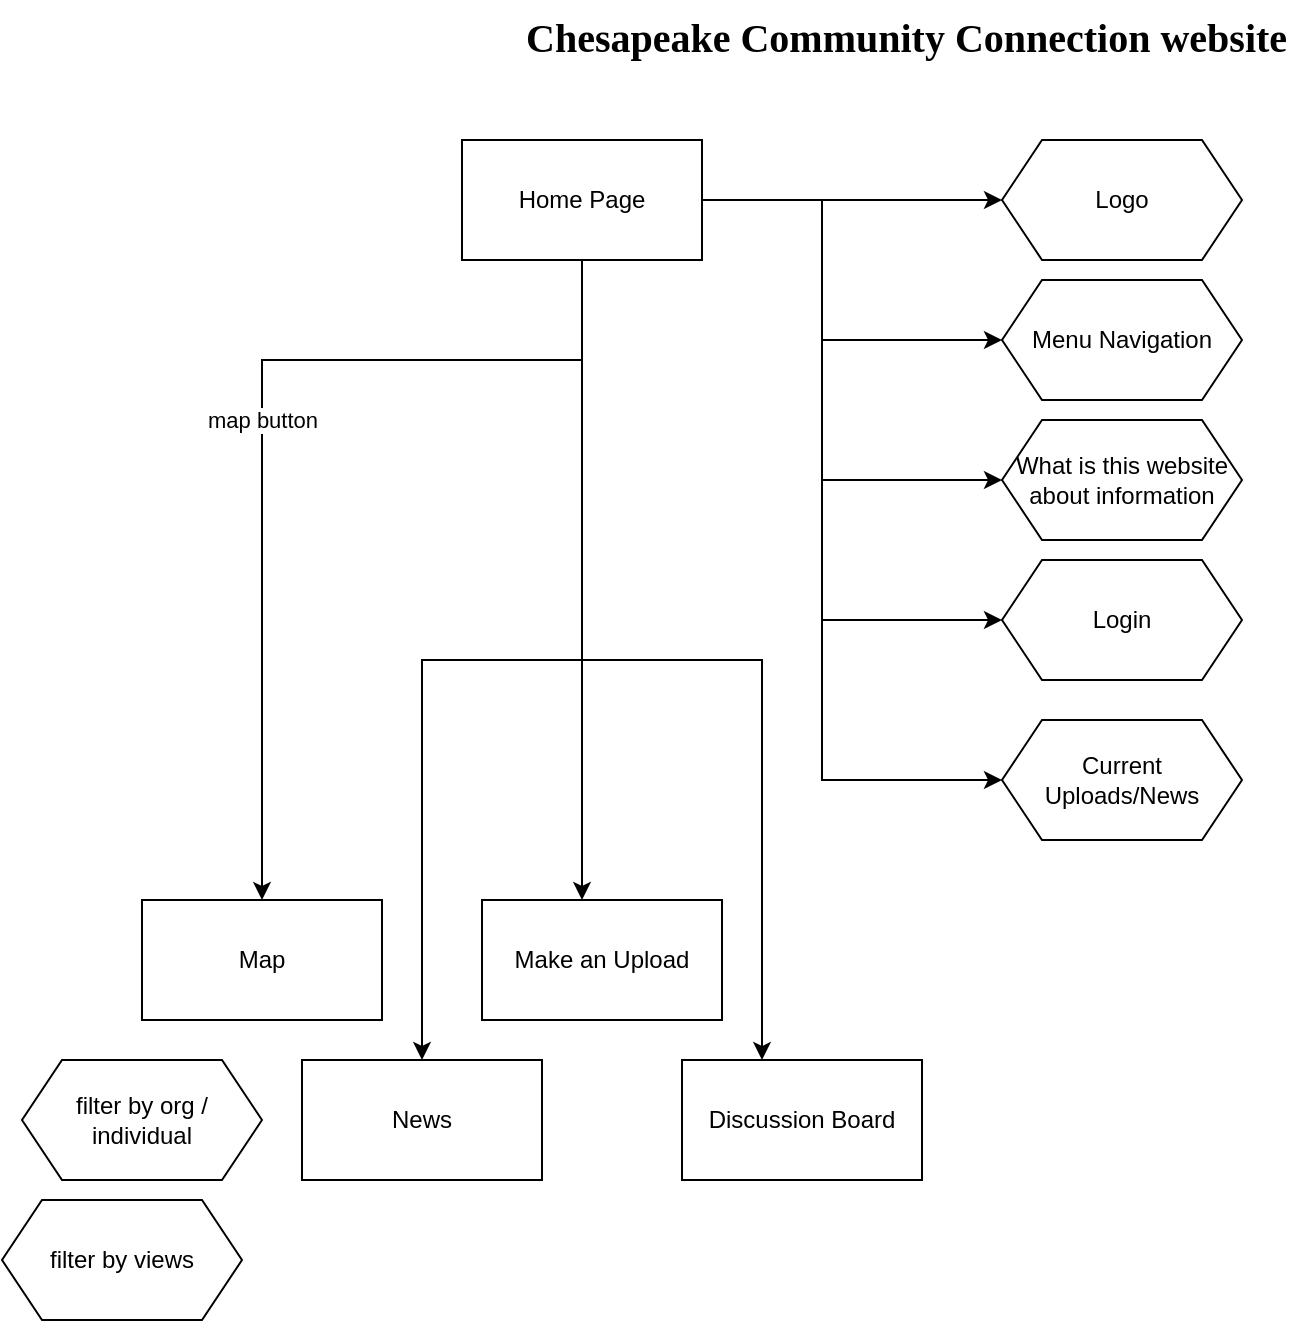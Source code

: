 <mxfile version="22.0.0" type="google">
  <diagram name="Page-1" id="BVVNzLs9vAMI0uSD2Lsq">
    <mxGraphModel grid="1" page="1" gridSize="10" guides="1" tooltips="1" connect="1" arrows="1" fold="1" pageScale="1" pageWidth="1700" pageHeight="1100" math="0" shadow="0">
      <root>
        <mxCell id="0" />
        <mxCell id="1" parent="0" />
        <mxCell id="6q0HeRaA8yAOjNS2j1A4-10" style="edgeStyle=orthogonalEdgeStyle;rounded=0;orthogonalLoop=1;jettySize=auto;html=1;" edge="1" parent="1" source="6q0HeRaA8yAOjNS2j1A4-1" target="6q0HeRaA8yAOjNS2j1A4-8">
          <mxGeometry relative="1" as="geometry" />
        </mxCell>
        <mxCell id="6q0HeRaA8yAOjNS2j1A4-12" style="edgeStyle=orthogonalEdgeStyle;rounded=0;orthogonalLoop=1;jettySize=auto;html=1;" edge="1" parent="1" source="6q0HeRaA8yAOjNS2j1A4-1" target="_0W_UiDIhL5YJicFL3R5-1">
          <mxGeometry relative="1" as="geometry">
            <Array as="points">
              <mxPoint x="490" y="140" />
              <mxPoint x="490" y="210" />
            </Array>
          </mxGeometry>
        </mxCell>
        <mxCell id="6q0HeRaA8yAOjNS2j1A4-14" style="edgeStyle=orthogonalEdgeStyle;rounded=0;orthogonalLoop=1;jettySize=auto;html=1;" edge="1" parent="1" source="6q0HeRaA8yAOjNS2j1A4-1" target="yUeIj0rYSy2zIqelzKpr-1">
          <mxGeometry relative="1" as="geometry">
            <Array as="points">
              <mxPoint x="490" y="140" />
              <mxPoint x="490" y="280" />
            </Array>
          </mxGeometry>
        </mxCell>
        <mxCell id="6q0HeRaA8yAOjNS2j1A4-17" style="edgeStyle=orthogonalEdgeStyle;rounded=0;orthogonalLoop=1;jettySize=auto;html=1;" edge="1" parent="1" source="6q0HeRaA8yAOjNS2j1A4-1" target="6q0HeRaA8yAOjNS2j1A4-16">
          <mxGeometry relative="1" as="geometry">
            <Array as="points">
              <mxPoint x="490" y="140" />
              <mxPoint x="490" y="350" />
            </Array>
          </mxGeometry>
        </mxCell>
        <mxCell id="6q0HeRaA8yAOjNS2j1A4-18" style="edgeStyle=orthogonalEdgeStyle;rounded=0;orthogonalLoop=1;jettySize=auto;html=1;" edge="1" parent="1" source="6q0HeRaA8yAOjNS2j1A4-1" target="6q0HeRaA8yAOjNS2j1A4-7">
          <mxGeometry relative="1" as="geometry">
            <Array as="points">
              <mxPoint x="490" y="140" />
              <mxPoint x="490" y="430" />
            </Array>
          </mxGeometry>
        </mxCell>
        <mxCell id="6q0HeRaA8yAOjNS2j1A4-20" value="" style="edgeStyle=orthogonalEdgeStyle;rounded=0;orthogonalLoop=1;jettySize=auto;html=1;" edge="1" parent="1" source="6q0HeRaA8yAOjNS2j1A4-1" target="6q0HeRaA8yAOjNS2j1A4-19">
          <mxGeometry relative="1" as="geometry" />
        </mxCell>
        <mxCell id="6q0HeRaA8yAOjNS2j1A4-21" value="map button" style="edgeStyle=orthogonalEdgeStyle;rounded=0;orthogonalLoop=1;jettySize=auto;html=1;" edge="1" parent="1" source="6q0HeRaA8yAOjNS2j1A4-1" target="6q0HeRaA8yAOjNS2j1A4-6">
          <mxGeometry relative="1" as="geometry">
            <Array as="points">
              <mxPoint x="370" y="220" />
              <mxPoint x="210" y="220" />
            </Array>
          </mxGeometry>
        </mxCell>
        <mxCell id="6q0HeRaA8yAOjNS2j1A4-23" style="edgeStyle=orthogonalEdgeStyle;rounded=0;orthogonalLoop=1;jettySize=auto;html=1;" edge="1" parent="1" source="6q0HeRaA8yAOjNS2j1A4-1" target="6q0HeRaA8yAOjNS2j1A4-22">
          <mxGeometry relative="1" as="geometry">
            <Array as="points">
              <mxPoint x="370" y="350" />
              <mxPoint x="370" y="350" />
            </Array>
          </mxGeometry>
        </mxCell>
        <mxCell id="6q0HeRaA8yAOjNS2j1A4-26" style="edgeStyle=orthogonalEdgeStyle;rounded=0;orthogonalLoop=1;jettySize=auto;html=1;" edge="1" parent="1" source="6q0HeRaA8yAOjNS2j1A4-1" target="6q0HeRaA8yAOjNS2j1A4-24">
          <mxGeometry relative="1" as="geometry">
            <Array as="points">
              <mxPoint x="370" y="370" />
              <mxPoint x="460" y="370" />
            </Array>
          </mxGeometry>
        </mxCell>
        <mxCell id="6q0HeRaA8yAOjNS2j1A4-1" value="Home Page" style="rounded=0;whiteSpace=wrap;html=1;" vertex="1" parent="1">
          <mxGeometry x="310" y="110" width="120" height="60" as="geometry" />
        </mxCell>
        <mxCell id="6q0HeRaA8yAOjNS2j1A4-2" value="&lt;span id=&quot;docs-internal-guid-018847da-7fff-2ef8-a116-ee9dbf9c676a&quot; style=&quot;font-size: 20px;&quot;&gt;&lt;span style=&quot;font-size: 20px; font-family: &amp;quot;Times New Roman&amp;quot;, serif; color: rgb(0, 0, 0); background-color: transparent; font-style: normal; font-variant: normal; text-decoration: none; vertical-align: baseline;&quot;&gt;Chesapeake Community Connection website&lt;/span&gt;&lt;/span&gt;" style="text;whiteSpace=wrap;html=1;fontSize=20;fontStyle=1" vertex="1" parent="1">
          <mxGeometry x="340" y="40" width="390" height="30" as="geometry" />
        </mxCell>
        <mxCell id="yUeIj0rYSy2zIqelzKpr-1" value="What is this website about information" style="rounded=0;whiteSpace=wrap;html=1;shape=hexagon;perimeter=hexagonPerimeter2;fixedSize=1;" vertex="1" parent="1">
          <mxGeometry x="580" y="250" width="120" height="60" as="geometry" />
        </mxCell>
        <mxCell id="_0W_UiDIhL5YJicFL3R5-1" value="Menu Navigation" style="rounded=0;whiteSpace=wrap;html=1;shape=hexagon;perimeter=hexagonPerimeter2;fixedSize=1;" vertex="1" parent="1">
          <mxGeometry x="580" y="180" width="120" height="60" as="geometry" />
        </mxCell>
        <mxCell id="6q0HeRaA8yAOjNS2j1A4-6" value="Map" style="rounded=0;whiteSpace=wrap;html=1;" vertex="1" parent="1">
          <mxGeometry x="150" y="490" width="120" height="60" as="geometry" />
        </mxCell>
        <mxCell id="6q0HeRaA8yAOjNS2j1A4-7" value="Current Uploads/News" style="rounded=0;whiteSpace=wrap;html=1;shape=hexagon;perimeter=hexagonPerimeter2;fixedSize=1;" vertex="1" parent="1">
          <mxGeometry x="580" y="400" width="120" height="60" as="geometry" />
        </mxCell>
        <mxCell id="_0W_UiDIhL5YJicFL3R5-3" value="filter by views" style="rounded=0;whiteSpace=wrap;html=1;shape=hexagon;perimeter=hexagonPerimeter2;fixedSize=1;" vertex="1" parent="1">
          <mxGeometry x="80" y="640" width="120" height="60" as="geometry" />
        </mxCell>
        <mxCell id="_0W_UiDIhL5YJicFL3R5-4" value="filter by org / individual" style="rounded=0;whiteSpace=wrap;html=1;shape=hexagon;perimeter=hexagonPerimeter2;fixedSize=1;" vertex="1" parent="1">
          <mxGeometry x="90" y="570" width="120" height="60" as="geometry" />
        </mxCell>
        <mxCell id="6q0HeRaA8yAOjNS2j1A4-8" value="Logo" style="rounded=0;whiteSpace=wrap;html=1;shape=hexagon;perimeter=hexagonPerimeter2;fixedSize=1;" vertex="1" parent="1">
          <mxGeometry x="580" y="110" width="120" height="60" as="geometry" />
        </mxCell>
        <mxCell id="6q0HeRaA8yAOjNS2j1A4-16" value="Login" style="shape=hexagon;perimeter=hexagonPerimeter2;whiteSpace=wrap;html=1;fixedSize=1;" vertex="1" parent="1">
          <mxGeometry x="580" y="320" width="120" height="60" as="geometry" />
        </mxCell>
        <mxCell id="6q0HeRaA8yAOjNS2j1A4-19" value="News" style="whiteSpace=wrap;html=1;rounded=0;" vertex="1" parent="1">
          <mxGeometry x="230" y="570" width="120" height="60" as="geometry" />
        </mxCell>
        <mxCell id="6q0HeRaA8yAOjNS2j1A4-22" value="Make an Upload" style="rounded=0;whiteSpace=wrap;html=1;" vertex="1" parent="1">
          <mxGeometry x="320" y="490" width="120" height="60" as="geometry" />
        </mxCell>
        <mxCell id="6q0HeRaA8yAOjNS2j1A4-24" value="Discussion Board" style="rounded=0;whiteSpace=wrap;html=1;" vertex="1" parent="1">
          <mxGeometry x="420" y="570" width="120" height="60" as="geometry" />
        </mxCell>
      </root>
    </mxGraphModel>
  </diagram>
</mxfile>
